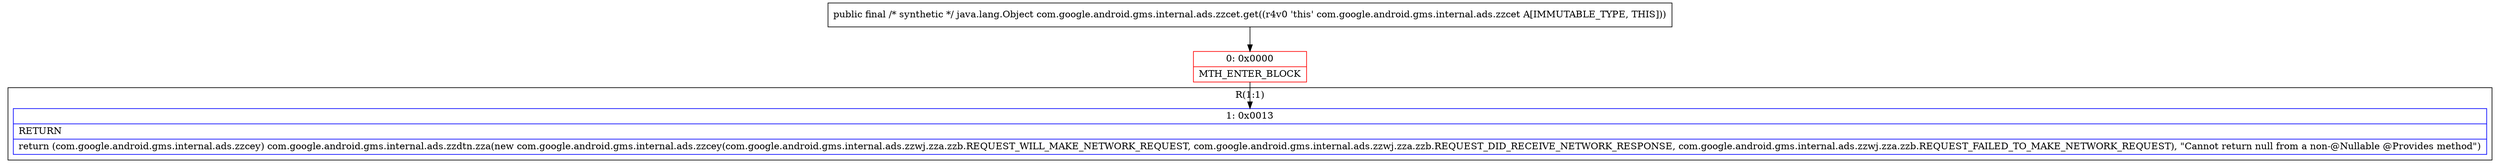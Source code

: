 digraph "CFG forcom.google.android.gms.internal.ads.zzcet.get()Ljava\/lang\/Object;" {
subgraph cluster_Region_1658517730 {
label = "R(1:1)";
node [shape=record,color=blue];
Node_1 [shape=record,label="{1\:\ 0x0013|RETURN\l|return (com.google.android.gms.internal.ads.zzcey) com.google.android.gms.internal.ads.zzdtn.zza(new com.google.android.gms.internal.ads.zzcey(com.google.android.gms.internal.ads.zzwj.zza.zzb.REQUEST_WILL_MAKE_NETWORK_REQUEST, com.google.android.gms.internal.ads.zzwj.zza.zzb.REQUEST_DID_RECEIVE_NETWORK_RESPONSE, com.google.android.gms.internal.ads.zzwj.zza.zzb.REQUEST_FAILED_TO_MAKE_NETWORK_REQUEST), \"Cannot return null from a non\-@Nullable @Provides method\")\l}"];
}
Node_0 [shape=record,color=red,label="{0\:\ 0x0000|MTH_ENTER_BLOCK\l}"];
MethodNode[shape=record,label="{public final \/* synthetic *\/ java.lang.Object com.google.android.gms.internal.ads.zzcet.get((r4v0 'this' com.google.android.gms.internal.ads.zzcet A[IMMUTABLE_TYPE, THIS])) }"];
MethodNode -> Node_0;
Node_0 -> Node_1;
}

